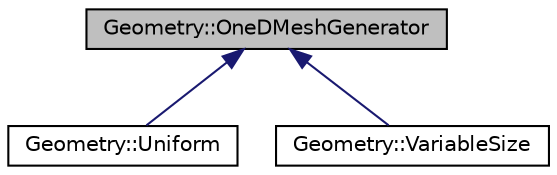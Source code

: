 digraph "Geometry::OneDMeshGenerator"
{
 // LATEX_PDF_SIZE
  edge [fontname="Helvetica",fontsize="10",labelfontname="Helvetica",labelfontsize="10"];
  node [fontname="Helvetica",fontsize="10",shape=record];
  Node1 [label="Geometry::OneDMeshGenerator",height=0.2,width=0.4,color="black", fillcolor="grey75", style="filled", fontcolor="black",tooltip="General interface."];
  Node1 -> Node2 [dir="back",color="midnightblue",fontsize="10",style="solid",fontname="Helvetica"];
  Node2 [label="Geometry::Uniform",height=0.2,width=0.4,color="black", fillcolor="white", style="filled",URL="$classGeometry_1_1Uniform.html",tooltip="Uniform mesh."];
  Node1 -> Node3 [dir="back",color="midnightblue",fontsize="10",style="solid",fontname="Helvetica"];
  Node3 [label="Geometry::VariableSize",height=0.2,width=0.4,color="black", fillcolor="white", style="filled",URL="$classGeometry_1_1VariableSize.html",tooltip="variable mesh size"];
}

